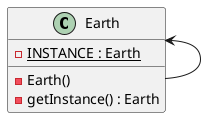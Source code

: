 @startuml

class Earth {
  - {static} INSTANCE : Earth
  - Earth()
  - getInstance() : Earth
}

Earth <-- Earth

@enduml